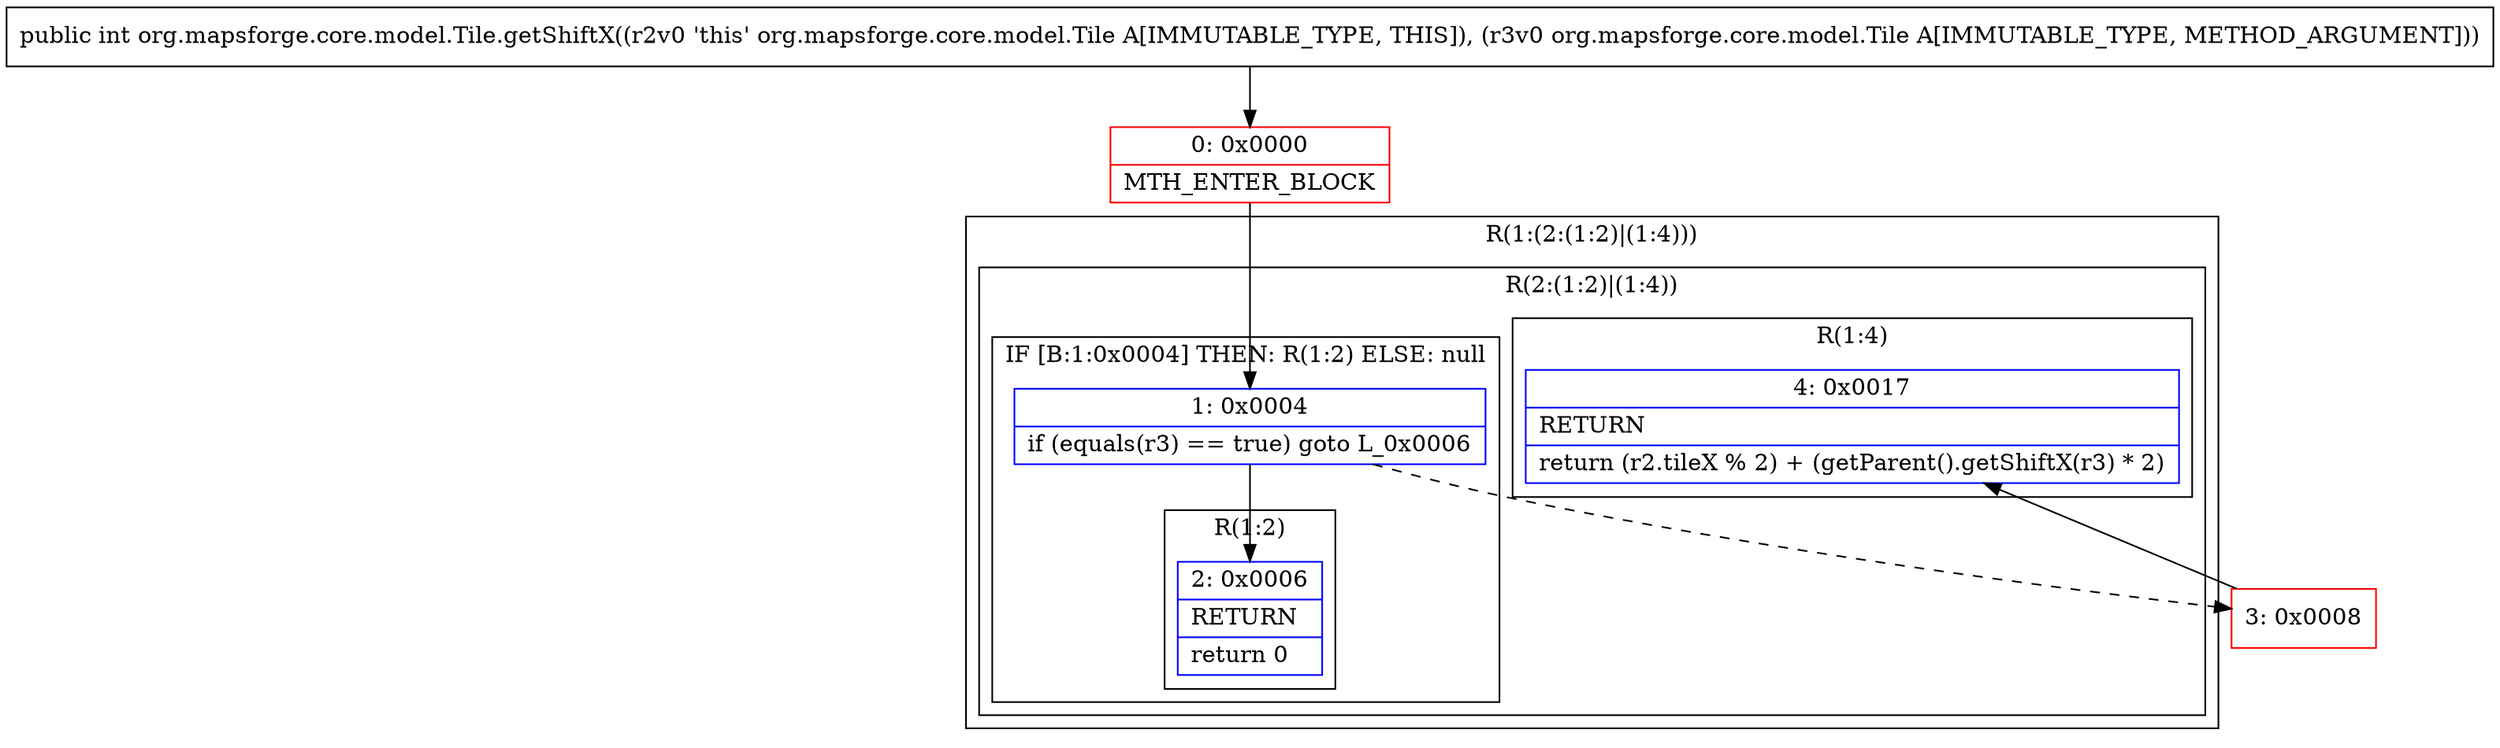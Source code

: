 digraph "CFG fororg.mapsforge.core.model.Tile.getShiftX(Lorg\/mapsforge\/core\/model\/Tile;)I" {
subgraph cluster_Region_146913558 {
label = "R(1:(2:(1:2)|(1:4)))";
node [shape=record,color=blue];
subgraph cluster_Region_96401886 {
label = "R(2:(1:2)|(1:4))";
node [shape=record,color=blue];
subgraph cluster_IfRegion_661531427 {
label = "IF [B:1:0x0004] THEN: R(1:2) ELSE: null";
node [shape=record,color=blue];
Node_1 [shape=record,label="{1\:\ 0x0004|if (equals(r3) == true) goto L_0x0006\l}"];
subgraph cluster_Region_805274588 {
label = "R(1:2)";
node [shape=record,color=blue];
Node_2 [shape=record,label="{2\:\ 0x0006|RETURN\l|return 0\l}"];
}
}
subgraph cluster_Region_720606780 {
label = "R(1:4)";
node [shape=record,color=blue];
Node_4 [shape=record,label="{4\:\ 0x0017|RETURN\l|return (r2.tileX % 2) + (getParent().getShiftX(r3) * 2)\l}"];
}
}
}
Node_0 [shape=record,color=red,label="{0\:\ 0x0000|MTH_ENTER_BLOCK\l}"];
Node_3 [shape=record,color=red,label="{3\:\ 0x0008}"];
MethodNode[shape=record,label="{public int org.mapsforge.core.model.Tile.getShiftX((r2v0 'this' org.mapsforge.core.model.Tile A[IMMUTABLE_TYPE, THIS]), (r3v0 org.mapsforge.core.model.Tile A[IMMUTABLE_TYPE, METHOD_ARGUMENT])) }"];
MethodNode -> Node_0;
Node_1 -> Node_2;
Node_1 -> Node_3[style=dashed];
Node_0 -> Node_1;
Node_3 -> Node_4;
}

